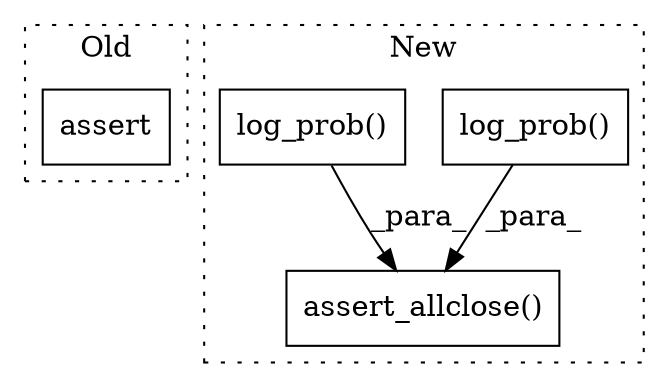 digraph G {
subgraph cluster0 {
1 [label="assert" a="65" s="4801" l="7" shape="box"];
label = "Old";
style="dotted";
}
subgraph cluster1 {
2 [label="log_prob()" a="75" s="7080,7093" l="12,1" shape="box"];
3 [label="assert_allclose()" a="75" s="7053,7123" l="27,12" shape="box"];
4 [label="log_prob()" a="75" s="7095,7122" l="12,1" shape="box"];
label = "New";
style="dotted";
}
2 -> 3 [label="_para_"];
4 -> 3 [label="_para_"];
}